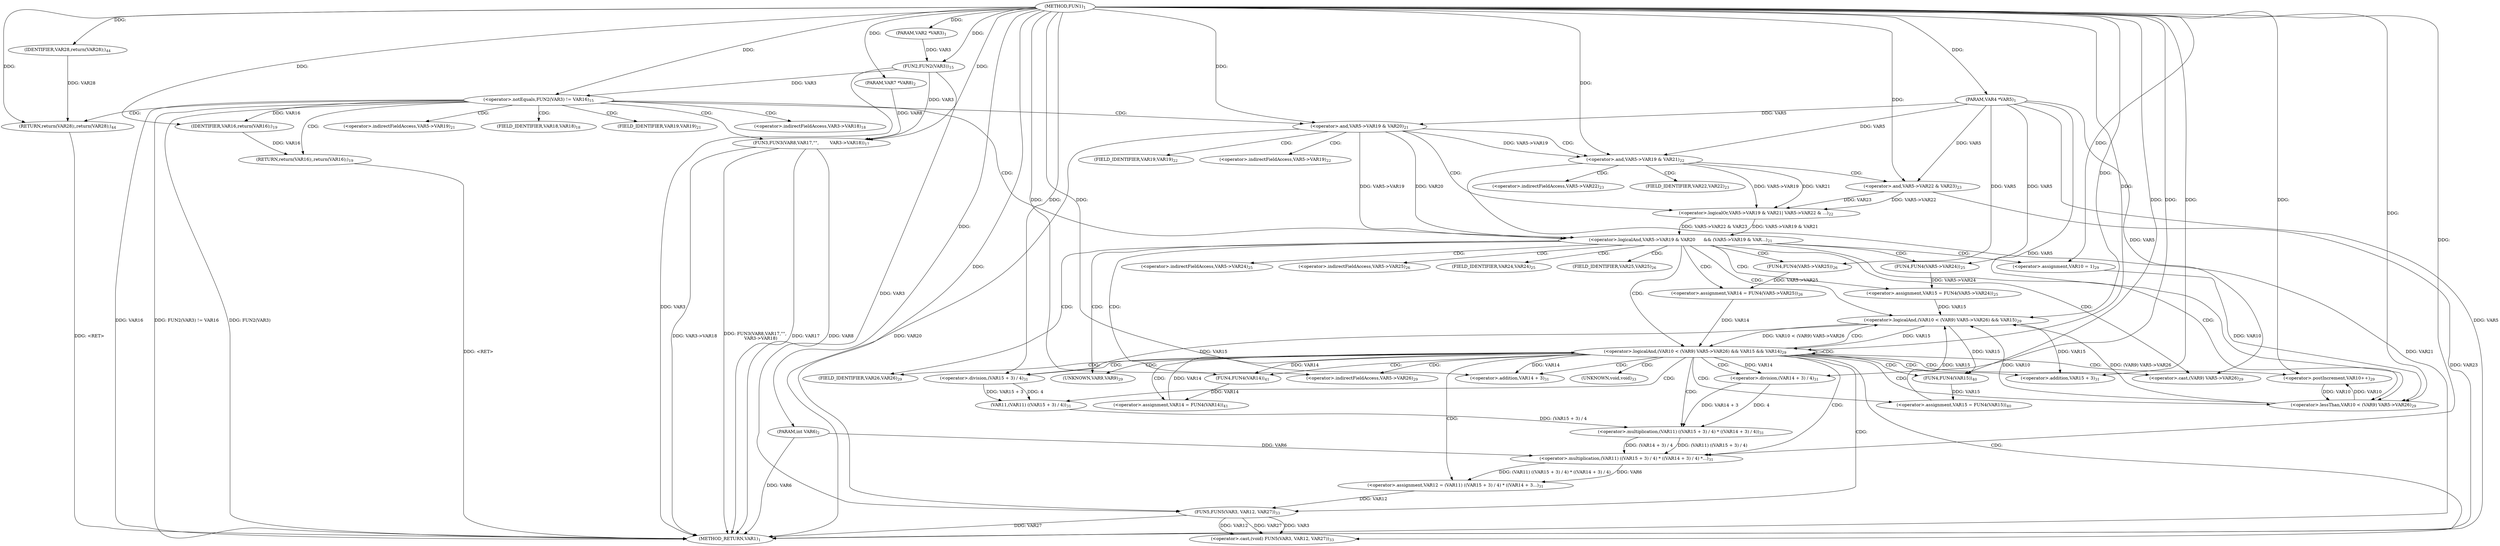 digraph "FUN1" {  
"8" [label = <(METHOD,FUN1)<SUB>1</SUB>> ]
"115" [label = <(METHOD_RETURN,VAR1)<SUB>1</SUB>> ]
"9" [label = <(PARAM,VAR2 *VAR3)<SUB>1</SUB>> ]
"10" [label = <(PARAM,VAR4 *VAR5)<SUB>1</SUB>> ]
"11" [label = <(PARAM,int VAR6)<SUB>2</SUB>> ]
"12" [label = <(PARAM,VAR7 *VAR8)<SUB>2</SUB>> ]
"113" [label = <(RETURN,return(VAR28);,return(VAR28);)<SUB>44</SUB>> ]
"19" [label = <(&lt;operator&gt;.notEquals,FUN2(VAR3) != VAR16)<SUB>15</SUB>> ]
"34" [label = <(&lt;operator&gt;.logicalAnd,VAR5-&gt;VAR19 &amp; VAR20
      &amp;&amp; (VAR5-&gt;VAR19 &amp; VAR...)<SUB>21</SUB>> ]
"114" [label = <(IDENTIFIER,VAR28,return(VAR28);)<SUB>44</SUB>> ]
"24" [label = <(FUN3,FUN3(VAR8,VAR17,&quot;&quot;,
        VAR3-&gt;VAR18))<SUB>17</SUB>> ]
"31" [label = <(RETURN,return(VAR16);,return(VAR16);)<SUB>19</SUB>> ]
"52" [label = <(&lt;operator&gt;.assignment,VAR15 = FUN4(VAR5-&gt;VAR24))<SUB>25</SUB>> ]
"58" [label = <(&lt;operator&gt;.assignment,VAR14 = FUN4(VAR5-&gt;VAR25))<SUB>26</SUB>> ]
"20" [label = <(FUN2,FUN2(VAR3))<SUB>15</SUB>> ]
"32" [label = <(IDENTIFIER,VAR16,return(VAR16);)<SUB>19</SUB>> ]
"35" [label = <(&lt;operator&gt;.and,VAR5-&gt;VAR19 &amp; VAR20)<SUB>21</SUB>> ]
"40" [label = <(&lt;operator&gt;.logicalOr,VAR5-&gt;VAR19 &amp; VAR21
| VAR5-&gt;VAR22 &amp; ...)<SUB>22</SUB>> ]
"69" [label = <(&lt;operator&gt;.logicalAnd,(VAR10 &lt; (VAR9) VAR5-&gt;VAR26) &amp;&amp; VAR15 &amp;&amp; VAR14)<SUB>29</SUB>> ]
"80" [label = <(&lt;operator&gt;.postIncrement,VAR10++)<SUB>29</SUB>> ]
"41" [label = <(&lt;operator&gt;.and,VAR5-&gt;VAR19 &amp; VAR21)<SUB>22</SUB>> ]
"46" [label = <(&lt;operator&gt;.and,VAR5-&gt;VAR22 &amp; VAR23)<SUB>23</SUB>> ]
"54" [label = <(FUN4,FUN4(VAR5-&gt;VAR24))<SUB>25</SUB>> ]
"60" [label = <(FUN4,FUN4(VAR5-&gt;VAR25))<SUB>26</SUB>> ]
"66" [label = <(&lt;operator&gt;.assignment,VAR10 = 1)<SUB>29</SUB>> ]
"83" [label = <(&lt;operator&gt;.assignment,VAR12 = (VAR11) ((VAR15 + 3) / 4) * ((VAR14 + 3...)<SUB>31</SUB>> ]
"99" [label = <(&lt;operator&gt;.cast,(void) FUN5(VAR3, VAR12, VAR27))<SUB>33</SUB>> ]
"105" [label = <(&lt;operator&gt;.assignment,VAR15 = FUN4(VAR15))<SUB>40</SUB>> ]
"109" [label = <(&lt;operator&gt;.assignment,VAR14 = FUN4(VAR14))<SUB>41</SUB>> ]
"70" [label = <(&lt;operator&gt;.logicalAnd,(VAR10 &lt; (VAR9) VAR5-&gt;VAR26) &amp;&amp; VAR15)<SUB>29</SUB>> ]
"71" [label = <(&lt;operator&gt;.lessThan,VAR10 &lt; (VAR9) VAR5-&gt;VAR26)<SUB>29</SUB>> ]
"85" [label = <(&lt;operator&gt;.multiplication,(VAR11) ((VAR15 + 3) / 4) * ((VAR14 + 3) / 4) *...)<SUB>31</SUB>> ]
"101" [label = <(FUN5,FUN5(VAR3, VAR12, VAR27))<SUB>33</SUB>> ]
"107" [label = <(FUN4,FUN4(VAR15))<SUB>40</SUB>> ]
"111" [label = <(FUN4,FUN4(VAR14))<SUB>41</SUB>> ]
"73" [label = <(&lt;operator&gt;.cast,(VAR9) VAR5-&gt;VAR26)<SUB>29</SUB>> ]
"86" [label = <(&lt;operator&gt;.multiplication,(VAR11) ((VAR15 + 3) / 4) * ((VAR14 + 3) / 4))<SUB>31</SUB>> ]
"87" [label = <(VAR11,(VAR11) ((VAR15 + 3) / 4))<SUB>31</SUB>> ]
"93" [label = <(&lt;operator&gt;.division,(VAR14 + 3) / 4)<SUB>31</SUB>> ]
"88" [label = <(&lt;operator&gt;.division,(VAR15 + 3) / 4)<SUB>31</SUB>> ]
"94" [label = <(&lt;operator&gt;.addition,VAR14 + 3)<SUB>31</SUB>> ]
"89" [label = <(&lt;operator&gt;.addition,VAR15 + 3)<SUB>31</SUB>> ]
"28" [label = <(&lt;operator&gt;.indirectFieldAccess,VAR3-&gt;VAR18)<SUB>18</SUB>> ]
"36" [label = <(&lt;operator&gt;.indirectFieldAccess,VAR5-&gt;VAR19)<SUB>21</SUB>> ]
"30" [label = <(FIELD_IDENTIFIER,VAR18,VAR18)<SUB>18</SUB>> ]
"38" [label = <(FIELD_IDENTIFIER,VAR19,VAR19)<SUB>21</SUB>> ]
"42" [label = <(&lt;operator&gt;.indirectFieldAccess,VAR5-&gt;VAR19)<SUB>22</SUB>> ]
"47" [label = <(&lt;operator&gt;.indirectFieldAccess,VAR5-&gt;VAR22)<SUB>23</SUB>> ]
"55" [label = <(&lt;operator&gt;.indirectFieldAccess,VAR5-&gt;VAR24)<SUB>25</SUB>> ]
"61" [label = <(&lt;operator&gt;.indirectFieldAccess,VAR5-&gt;VAR25)<SUB>26</SUB>> ]
"44" [label = <(FIELD_IDENTIFIER,VAR19,VAR19)<SUB>22</SUB>> ]
"49" [label = <(FIELD_IDENTIFIER,VAR22,VAR22)<SUB>23</SUB>> ]
"57" [label = <(FIELD_IDENTIFIER,VAR24,VAR24)<SUB>25</SUB>> ]
"63" [label = <(FIELD_IDENTIFIER,VAR25,VAR25)<SUB>26</SUB>> ]
"100" [label = <(UNKNOWN,void,void)<SUB>33</SUB>> ]
"74" [label = <(UNKNOWN,VAR9,VAR9)<SUB>29</SUB>> ]
"75" [label = <(&lt;operator&gt;.indirectFieldAccess,VAR5-&gt;VAR26)<SUB>29</SUB>> ]
"77" [label = <(FIELD_IDENTIFIER,VAR26,VAR26)<SUB>29</SUB>> ]
  "113" -> "115"  [ label = "DDG: &lt;RET&gt;"] 
  "31" -> "115"  [ label = "DDG: &lt;RET&gt;"] 
  "10" -> "115"  [ label = "DDG: VAR5"] 
  "11" -> "115"  [ label = "DDG: VAR6"] 
  "20" -> "115"  [ label = "DDG: VAR3"] 
  "19" -> "115"  [ label = "DDG: FUN2(VAR3)"] 
  "19" -> "115"  [ label = "DDG: VAR16"] 
  "19" -> "115"  [ label = "DDG: FUN2(VAR3) != VAR16"] 
  "24" -> "115"  [ label = "DDG: VAR8"] 
  "24" -> "115"  [ label = "DDG: VAR3-&gt;VAR18"] 
  "24" -> "115"  [ label = "DDG: FUN3(VAR8,VAR17,&quot;&quot;,
        VAR3-&gt;VAR18)"] 
  "24" -> "115"  [ label = "DDG: VAR17"] 
  "41" -> "115"  [ label = "DDG: VAR21"] 
  "101" -> "115"  [ label = "DDG: VAR27"] 
  "46" -> "115"  [ label = "DDG: VAR23"] 
  "35" -> "115"  [ label = "DDG: VAR20"] 
  "8" -> "9"  [ label = "DDG: "] 
  "8" -> "10"  [ label = "DDG: "] 
  "8" -> "11"  [ label = "DDG: "] 
  "8" -> "12"  [ label = "DDG: "] 
  "114" -> "113"  [ label = "DDG: VAR28"] 
  "8" -> "113"  [ label = "DDG: "] 
  "8" -> "114"  [ label = "DDG: "] 
  "20" -> "19"  [ label = "DDG: VAR3"] 
  "8" -> "19"  [ label = "DDG: "] 
  "32" -> "31"  [ label = "DDG: VAR16"] 
  "35" -> "34"  [ label = "DDG: VAR5-&gt;VAR19"] 
  "35" -> "34"  [ label = "DDG: VAR20"] 
  "40" -> "34"  [ label = "DDG: VAR5-&gt;VAR19 &amp; VAR21"] 
  "40" -> "34"  [ label = "DDG: VAR5-&gt;VAR22 &amp; VAR23"] 
  "54" -> "52"  [ label = "DDG: VAR5-&gt;VAR24"] 
  "60" -> "58"  [ label = "DDG: VAR5-&gt;VAR25"] 
  "9" -> "20"  [ label = "DDG: VAR3"] 
  "8" -> "20"  [ label = "DDG: "] 
  "12" -> "24"  [ label = "DDG: VAR8"] 
  "8" -> "24"  [ label = "DDG: "] 
  "20" -> "24"  [ label = "DDG: VAR3"] 
  "19" -> "32"  [ label = "DDG: VAR16"] 
  "8" -> "32"  [ label = "DDG: "] 
  "10" -> "35"  [ label = "DDG: VAR5"] 
  "8" -> "35"  [ label = "DDG: "] 
  "41" -> "40"  [ label = "DDG: VAR5-&gt;VAR19"] 
  "41" -> "40"  [ label = "DDG: VAR21"] 
  "46" -> "40"  [ label = "DDG: VAR5-&gt;VAR22"] 
  "46" -> "40"  [ label = "DDG: VAR23"] 
  "10" -> "41"  [ label = "DDG: VAR5"] 
  "35" -> "41"  [ label = "DDG: VAR5-&gt;VAR19"] 
  "8" -> "41"  [ label = "DDG: "] 
  "10" -> "46"  [ label = "DDG: VAR5"] 
  "8" -> "46"  [ label = "DDG: "] 
  "10" -> "54"  [ label = "DDG: VAR5"] 
  "10" -> "60"  [ label = "DDG: VAR5"] 
  "8" -> "66"  [ label = "DDG: "] 
  "70" -> "69"  [ label = "DDG: VAR10 &lt; (VAR9) VAR5-&gt;VAR26"] 
  "70" -> "69"  [ label = "DDG: VAR15"] 
  "58" -> "69"  [ label = "DDG: VAR14"] 
  "109" -> "69"  [ label = "DDG: VAR14"] 
  "8" -> "69"  [ label = "DDG: "] 
  "71" -> "80"  [ label = "DDG: VAR10"] 
  "8" -> "80"  [ label = "DDG: "] 
  "85" -> "83"  [ label = "DDG: (VAR11) ((VAR15 + 3) / 4) * ((VAR14 + 3) / 4)"] 
  "85" -> "83"  [ label = "DDG: VAR6"] 
  "101" -> "99"  [ label = "DDG: VAR3"] 
  "101" -> "99"  [ label = "DDG: VAR12"] 
  "101" -> "99"  [ label = "DDG: VAR27"] 
  "107" -> "105"  [ label = "DDG: VAR15"] 
  "111" -> "109"  [ label = "DDG: VAR14"] 
  "71" -> "70"  [ label = "DDG: VAR10"] 
  "71" -> "70"  [ label = "DDG: (VAR9) VAR5-&gt;VAR26"] 
  "52" -> "70"  [ label = "DDG: VAR15"] 
  "105" -> "70"  [ label = "DDG: VAR15"] 
  "8" -> "70"  [ label = "DDG: "] 
  "66" -> "71"  [ label = "DDG: VAR10"] 
  "80" -> "71"  [ label = "DDG: VAR10"] 
  "8" -> "71"  [ label = "DDG: "] 
  "10" -> "71"  [ label = "DDG: VAR5"] 
  "86" -> "85"  [ label = "DDG: (VAR11) ((VAR15 + 3) / 4)"] 
  "86" -> "85"  [ label = "DDG: (VAR14 + 3) / 4"] 
  "11" -> "85"  [ label = "DDG: VAR6"] 
  "8" -> "85"  [ label = "DDG: "] 
  "20" -> "101"  [ label = "DDG: VAR3"] 
  "8" -> "101"  [ label = "DDG: "] 
  "83" -> "101"  [ label = "DDG: VAR12"] 
  "8" -> "107"  [ label = "DDG: "] 
  "70" -> "107"  [ label = "DDG: VAR15"] 
  "8" -> "111"  [ label = "DDG: "] 
  "69" -> "111"  [ label = "DDG: VAR14"] 
  "10" -> "73"  [ label = "DDG: VAR5"] 
  "87" -> "86"  [ label = "DDG: (VAR15 + 3) / 4"] 
  "93" -> "86"  [ label = "DDG: VAR14 + 3"] 
  "93" -> "86"  [ label = "DDG: 4"] 
  "88" -> "87"  [ label = "DDG: VAR15 + 3"] 
  "88" -> "87"  [ label = "DDG: 4"] 
  "69" -> "93"  [ label = "DDG: VAR14"] 
  "8" -> "93"  [ label = "DDG: "] 
  "70" -> "88"  [ label = "DDG: VAR15"] 
  "8" -> "88"  [ label = "DDG: "] 
  "69" -> "94"  [ label = "DDG: VAR14"] 
  "8" -> "94"  [ label = "DDG: "] 
  "70" -> "89"  [ label = "DDG: VAR15"] 
  "8" -> "89"  [ label = "DDG: "] 
  "19" -> "30"  [ label = "CDG: "] 
  "19" -> "34"  [ label = "CDG: "] 
  "19" -> "28"  [ label = "CDG: "] 
  "19" -> "113"  [ label = "CDG: "] 
  "19" -> "38"  [ label = "CDG: "] 
  "19" -> "35"  [ label = "CDG: "] 
  "19" -> "24"  [ label = "CDG: "] 
  "19" -> "36"  [ label = "CDG: "] 
  "19" -> "31"  [ label = "CDG: "] 
  "34" -> "60"  [ label = "CDG: "] 
  "34" -> "73"  [ label = "CDG: "] 
  "34" -> "77"  [ label = "CDG: "] 
  "34" -> "57"  [ label = "CDG: "] 
  "34" -> "66"  [ label = "CDG: "] 
  "34" -> "75"  [ label = "CDG: "] 
  "34" -> "52"  [ label = "CDG: "] 
  "34" -> "69"  [ label = "CDG: "] 
  "34" -> "74"  [ label = "CDG: "] 
  "34" -> "54"  [ label = "CDG: "] 
  "34" -> "58"  [ label = "CDG: "] 
  "34" -> "61"  [ label = "CDG: "] 
  "34" -> "71"  [ label = "CDG: "] 
  "34" -> "70"  [ label = "CDG: "] 
  "34" -> "63"  [ label = "CDG: "] 
  "34" -> "55"  [ label = "CDG: "] 
  "35" -> "42"  [ label = "CDG: "] 
  "35" -> "40"  [ label = "CDG: "] 
  "35" -> "44"  [ label = "CDG: "] 
  "35" -> "41"  [ label = "CDG: "] 
  "41" -> "47"  [ label = "CDG: "] 
  "41" -> "49"  [ label = "CDG: "] 
  "41" -> "46"  [ label = "CDG: "] 
  "69" -> "107"  [ label = "CDG: "] 
  "69" -> "94"  [ label = "CDG: "] 
  "69" -> "73"  [ label = "CDG: "] 
  "69" -> "77"  [ label = "CDG: "] 
  "69" -> "89"  [ label = "CDG: "] 
  "69" -> "75"  [ label = "CDG: "] 
  "69" -> "99"  [ label = "CDG: "] 
  "69" -> "85"  [ label = "CDG: "] 
  "69" -> "69"  [ label = "CDG: "] 
  "69" -> "74"  [ label = "CDG: "] 
  "69" -> "87"  [ label = "CDG: "] 
  "69" -> "93"  [ label = "CDG: "] 
  "69" -> "101"  [ label = "CDG: "] 
  "69" -> "80"  [ label = "CDG: "] 
  "69" -> "83"  [ label = "CDG: "] 
  "69" -> "71"  [ label = "CDG: "] 
  "69" -> "105"  [ label = "CDG: "] 
  "69" -> "100"  [ label = "CDG: "] 
  "69" -> "88"  [ label = "CDG: "] 
  "69" -> "70"  [ label = "CDG: "] 
  "69" -> "111"  [ label = "CDG: "] 
  "69" -> "109"  [ label = "CDG: "] 
  "69" -> "86"  [ label = "CDG: "] 
}
